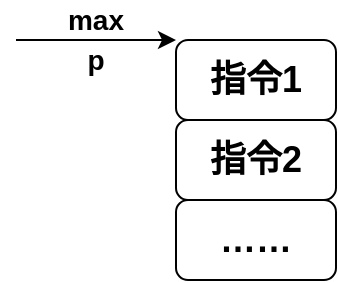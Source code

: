 <mxfile version="14.5.1" type="device"><diagram id="6tZXLPj1YwN8DwR86k_o" name="第 1 页"><mxGraphModel dx="1186" dy="672" grid="1" gridSize="10" guides="1" tooltips="1" connect="1" arrows="1" fold="1" page="1" pageScale="1" pageWidth="827" pageHeight="1169" math="0" shadow="0"><root><mxCell id="0"/><mxCell id="1" parent="0"/><mxCell id="flAgQlGKF72JaxEgrrN0-5" value="" style="endArrow=classic;html=1;entryX=0;entryY=0;entryDx=0;entryDy=0;" edge="1" parent="1" target="flAgQlGKF72JaxEgrrN0-8"><mxGeometry width="50" height="50" relative="1" as="geometry"><mxPoint x="80" y="80" as="sourcePoint"/><mxPoint x="130" y="120" as="targetPoint"/></mxGeometry></mxCell><mxCell id="flAgQlGKF72JaxEgrrN0-6" value="&lt;font style=&quot;font-size: 14px&quot;&gt;&lt;b&gt;max&lt;/b&gt;&lt;/font&gt;" style="text;html=1;strokeColor=none;fillColor=none;align=center;verticalAlign=middle;whiteSpace=wrap;rounded=0;" vertex="1" parent="1"><mxGeometry x="100" y="60" width="40" height="20" as="geometry"/></mxCell><mxCell id="flAgQlGKF72JaxEgrrN0-7" value="&lt;font style=&quot;font-size: 14px&quot;&gt;&lt;b&gt;p&lt;/b&gt;&lt;/font&gt;" style="text;html=1;strokeColor=none;fillColor=none;align=center;verticalAlign=middle;whiteSpace=wrap;rounded=0;" vertex="1" parent="1"><mxGeometry x="100" y="80" width="40" height="20" as="geometry"/></mxCell><mxCell id="flAgQlGKF72JaxEgrrN0-8" value="&lt;b style=&quot;font-size: 18px&quot;&gt;指令1&lt;/b&gt;" style="rounded=1;whiteSpace=wrap;html=1;" vertex="1" parent="1"><mxGeometry x="160" y="80" width="80" height="40" as="geometry"/></mxCell><mxCell id="flAgQlGKF72JaxEgrrN0-9" value="&lt;b style=&quot;font-size: 18px&quot;&gt;指令2&lt;/b&gt;" style="rounded=1;whiteSpace=wrap;html=1;" vertex="1" parent="1"><mxGeometry x="160" y="120" width="80" height="40" as="geometry"/></mxCell><mxCell id="flAgQlGKF72JaxEgrrN0-10" value="&lt;b style=&quot;font-size: 18px&quot;&gt;……&lt;/b&gt;" style="rounded=1;whiteSpace=wrap;html=1;" vertex="1" parent="1"><mxGeometry x="160" y="160" width="80" height="40" as="geometry"/></mxCell></root></mxGraphModel></diagram></mxfile>